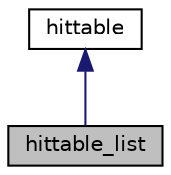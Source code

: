 digraph "hittable_list"
{
 // LATEX_PDF_SIZE
  edge [fontname="Helvetica",fontsize="10",labelfontname="Helvetica",labelfontsize="10"];
  node [fontname="Helvetica",fontsize="10",shape=record];
  Node1 [label="hittable_list",height=0.2,width=0.4,color="black", fillcolor="grey75", style="filled", fontcolor="black",tooltip="A collection of hittable objects that can be intersected by rays."];
  Node2 -> Node1 [dir="back",color="midnightblue",fontsize="10",style="solid",fontname="Helvetica"];
  Node2 [label="hittable",height=0.2,width=0.4,color="black", fillcolor="white", style="filled",URL="$classhittable.html",tooltip="Abstract base class for objects that can be intersected by rays."];
}
